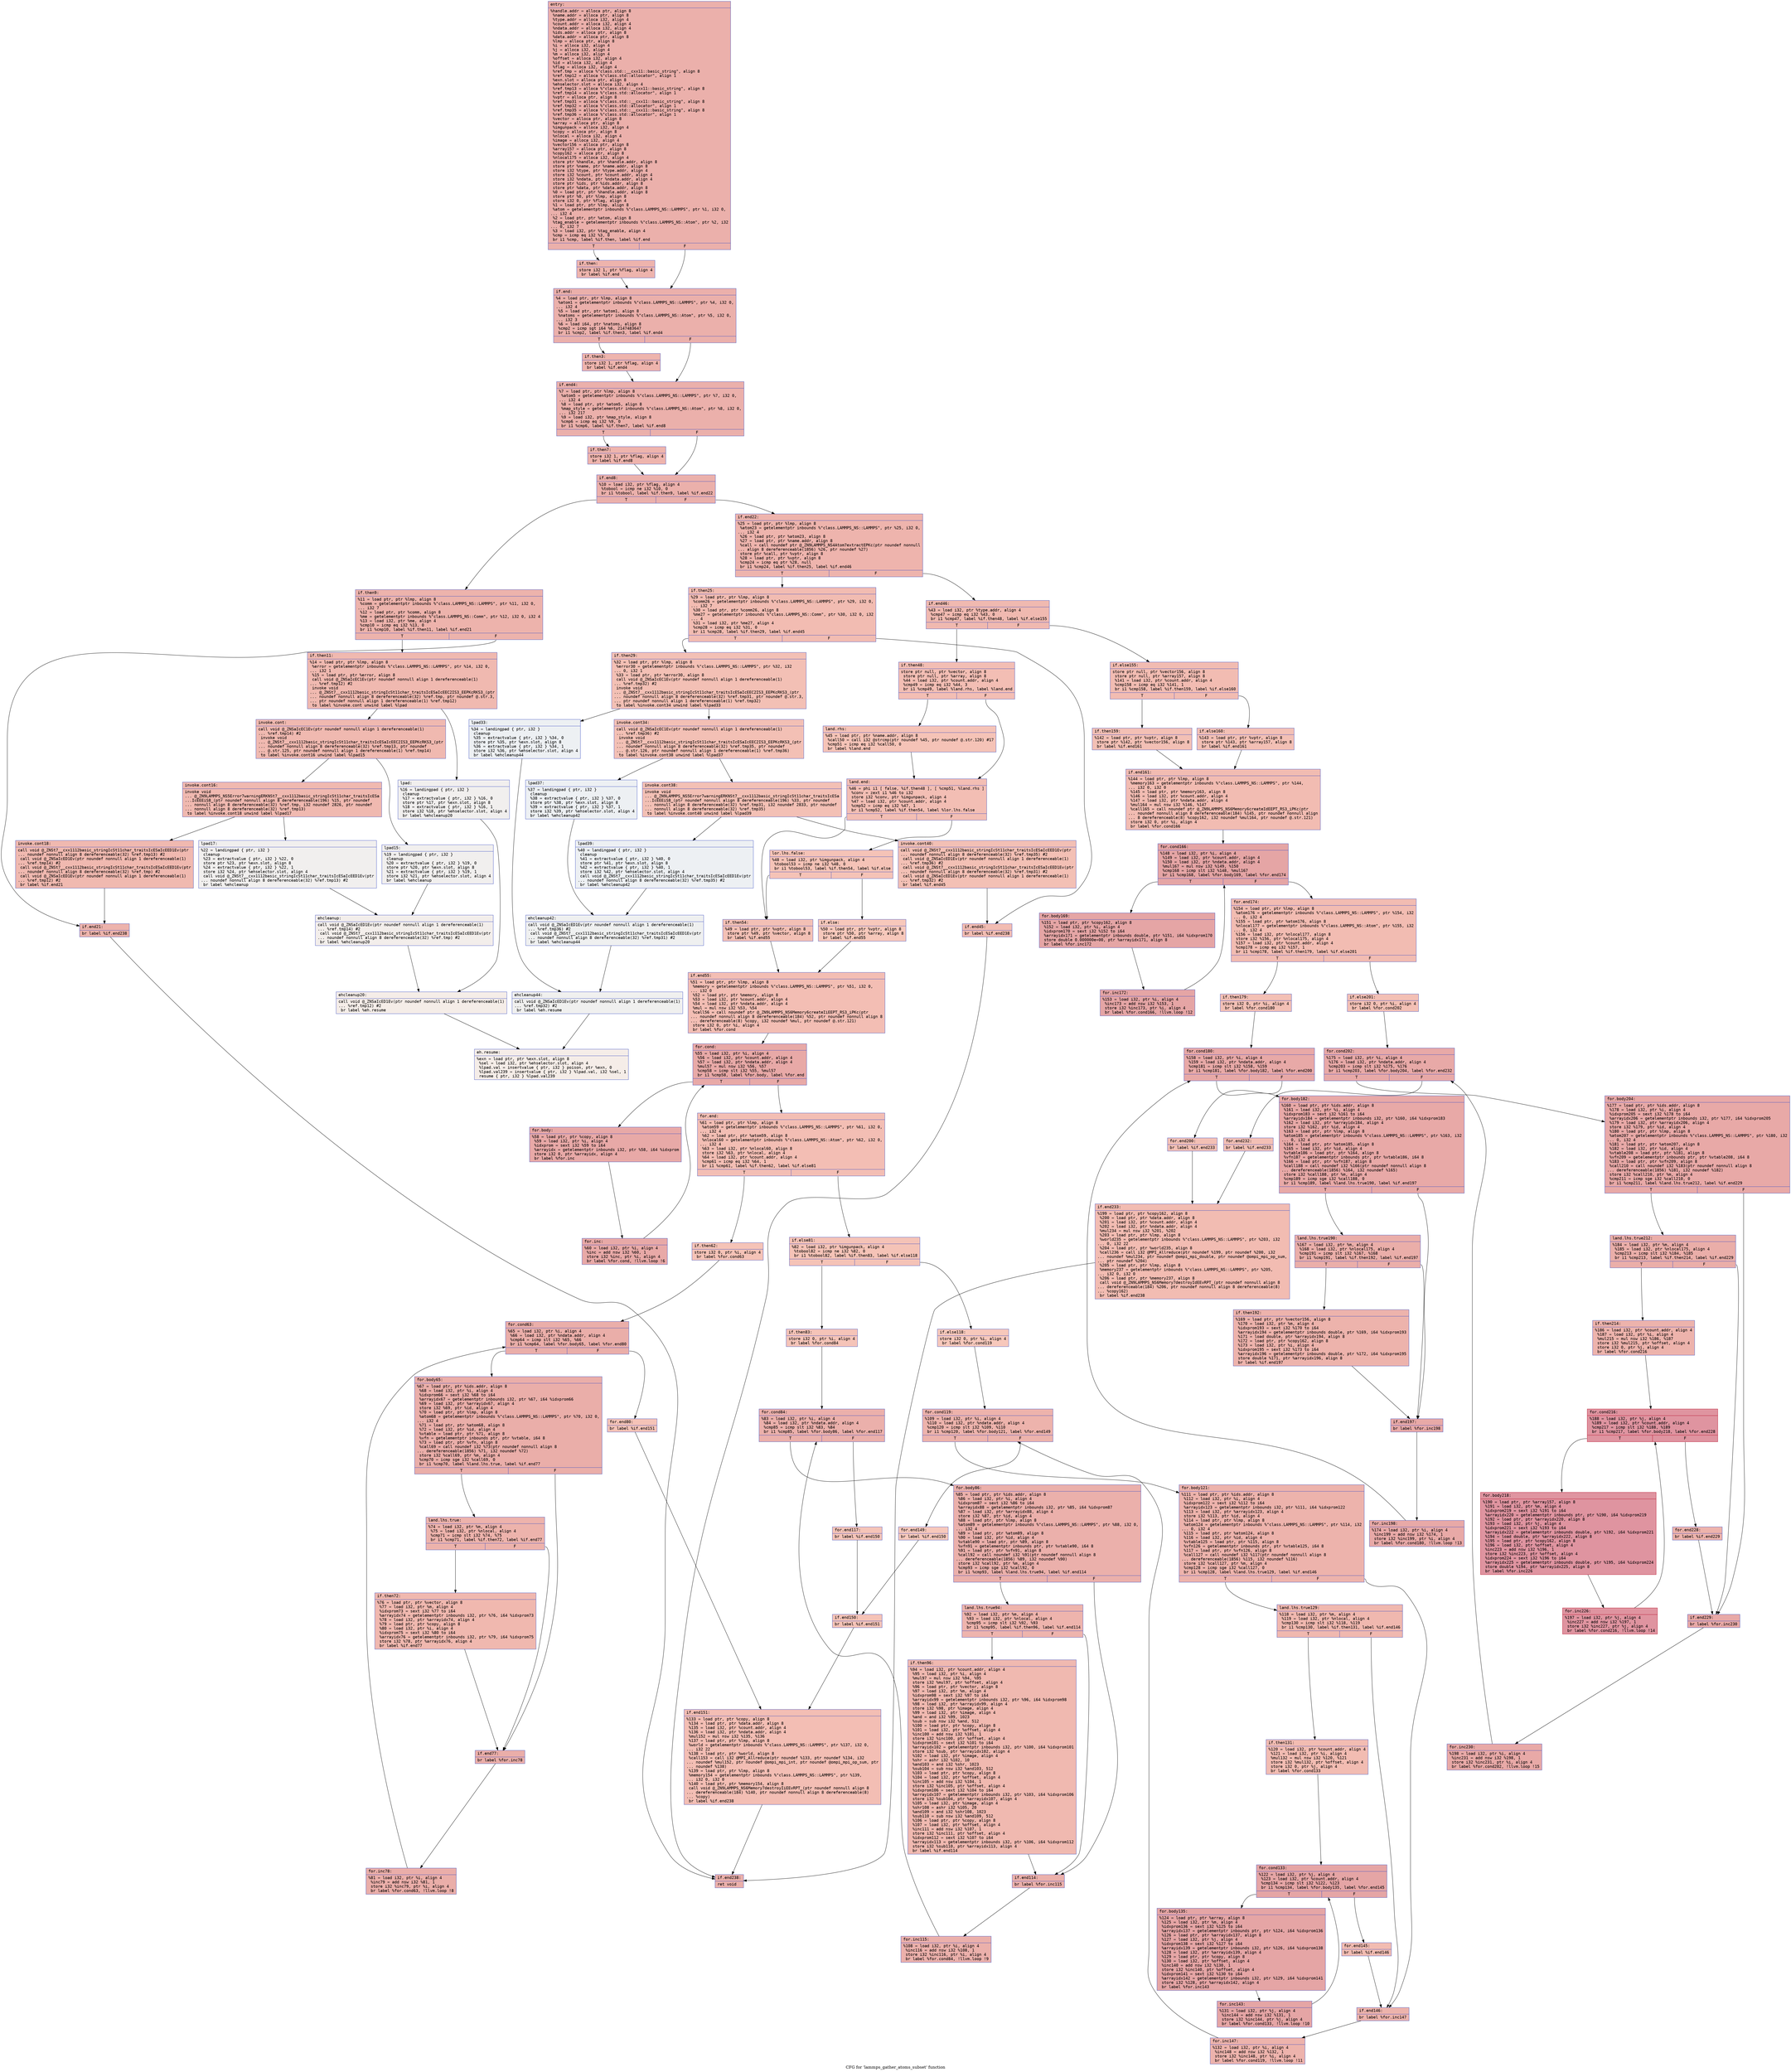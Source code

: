 digraph "CFG for 'lammps_gather_atoms_subset' function" {
	label="CFG for 'lammps_gather_atoms_subset' function";

	Node0x55bdf7eb0790 [shape=record,color="#3d50c3ff", style=filled, fillcolor="#d24b4070" fontname="Courier",label="{entry:\l|  %handle.addr = alloca ptr, align 8\l  %name.addr = alloca ptr, align 8\l  %type.addr = alloca i32, align 4\l  %count.addr = alloca i32, align 4\l  %ndata.addr = alloca i32, align 4\l  %ids.addr = alloca ptr, align 8\l  %data.addr = alloca ptr, align 8\l  %lmp = alloca ptr, align 8\l  %i = alloca i32, align 4\l  %j = alloca i32, align 4\l  %m = alloca i32, align 4\l  %offset = alloca i32, align 4\l  %id = alloca i32, align 4\l  %flag = alloca i32, align 4\l  %ref.tmp = alloca %\"class.std::__cxx11::basic_string\", align 8\l  %ref.tmp12 = alloca %\"class.std::allocator\", align 1\l  %exn.slot = alloca ptr, align 8\l  %ehselector.slot = alloca i32, align 4\l  %ref.tmp13 = alloca %\"class.std::__cxx11::basic_string\", align 8\l  %ref.tmp14 = alloca %\"class.std::allocator\", align 1\l  %vptr = alloca ptr, align 8\l  %ref.tmp31 = alloca %\"class.std::__cxx11::basic_string\", align 8\l  %ref.tmp32 = alloca %\"class.std::allocator\", align 1\l  %ref.tmp35 = alloca %\"class.std::__cxx11::basic_string\", align 8\l  %ref.tmp36 = alloca %\"class.std::allocator\", align 1\l  %vector = alloca ptr, align 8\l  %array = alloca ptr, align 8\l  %imgunpack = alloca i32, align 4\l  %copy = alloca ptr, align 8\l  %nlocal = alloca i32, align 4\l  %image = alloca i32, align 4\l  %vector156 = alloca ptr, align 8\l  %array157 = alloca ptr, align 8\l  %copy162 = alloca ptr, align 8\l  %nlocal175 = alloca i32, align 4\l  store ptr %handle, ptr %handle.addr, align 8\l  store ptr %name, ptr %name.addr, align 8\l  store i32 %type, ptr %type.addr, align 4\l  store i32 %count, ptr %count.addr, align 4\l  store i32 %ndata, ptr %ndata.addr, align 4\l  store ptr %ids, ptr %ids.addr, align 8\l  store ptr %data, ptr %data.addr, align 8\l  %0 = load ptr, ptr %handle.addr, align 8\l  store ptr %0, ptr %lmp, align 8\l  store i32 0, ptr %flag, align 4\l  %1 = load ptr, ptr %lmp, align 8\l  %atom = getelementptr inbounds %\"class.LAMMPS_NS::LAMMPS\", ptr %1, i32 0,\l... i32 4\l  %2 = load ptr, ptr %atom, align 8\l  %tag_enable = getelementptr inbounds %\"class.LAMMPS_NS::Atom\", ptr %2, i32\l... 0, i32 7\l  %3 = load i32, ptr %tag_enable, align 4\l  %cmp = icmp eq i32 %3, 0\l  br i1 %cmp, label %if.then, label %if.end\l|{<s0>T|<s1>F}}"];
	Node0x55bdf7eb0790:s0 -> Node0x55bdf7eb5c70[tooltip="entry -> if.then\nProbability 37.50%" ];
	Node0x55bdf7eb0790:s1 -> Node0x55bdf7eb5ce0[tooltip="entry -> if.end\nProbability 62.50%" ];
	Node0x55bdf7eb5c70 [shape=record,color="#3d50c3ff", style=filled, fillcolor="#d8564670" fontname="Courier",label="{if.then:\l|  store i32 1, ptr %flag, align 4\l  br label %if.end\l}"];
	Node0x55bdf7eb5c70 -> Node0x55bdf7eb5ce0[tooltip="if.then -> if.end\nProbability 100.00%" ];
	Node0x55bdf7eb5ce0 [shape=record,color="#3d50c3ff", style=filled, fillcolor="#d24b4070" fontname="Courier",label="{if.end:\l|  %4 = load ptr, ptr %lmp, align 8\l  %atom1 = getelementptr inbounds %\"class.LAMMPS_NS::LAMMPS\", ptr %4, i32 0,\l... i32 4\l  %5 = load ptr, ptr %atom1, align 8\l  %natoms = getelementptr inbounds %\"class.LAMMPS_NS::Atom\", ptr %5, i32 0,\l... i32 3\l  %6 = load i64, ptr %natoms, align 8\l  %cmp2 = icmp sgt i64 %6, 2147483647\l  br i1 %cmp2, label %if.then3, label %if.end4\l|{<s0>T|<s1>F}}"];
	Node0x55bdf7eb5ce0:s0 -> Node0x55bdf7eb1e50[tooltip="if.end -> if.then3\nProbability 50.00%" ];
	Node0x55bdf7eb5ce0:s1 -> Node0x55bdf7e1e3a0[tooltip="if.end -> if.end4\nProbability 50.00%" ];
	Node0x55bdf7eb1e50 [shape=record,color="#3d50c3ff", style=filled, fillcolor="#d8564670" fontname="Courier",label="{if.then3:\l|  store i32 1, ptr %flag, align 4\l  br label %if.end4\l}"];
	Node0x55bdf7eb1e50 -> Node0x55bdf7e1e3a0[tooltip="if.then3 -> if.end4\nProbability 100.00%" ];
	Node0x55bdf7e1e3a0 [shape=record,color="#3d50c3ff", style=filled, fillcolor="#d24b4070" fontname="Courier",label="{if.end4:\l|  %7 = load ptr, ptr %lmp, align 8\l  %atom5 = getelementptr inbounds %\"class.LAMMPS_NS::LAMMPS\", ptr %7, i32 0,\l... i32 4\l  %8 = load ptr, ptr %atom5, align 8\l  %map_style = getelementptr inbounds %\"class.LAMMPS_NS::Atom\", ptr %8, i32 0,\l... i32 217\l  %9 = load i32, ptr %map_style, align 8\l  %cmp6 = icmp eq i32 %9, 0\l  br i1 %cmp6, label %if.then7, label %if.end8\l|{<s0>T|<s1>F}}"];
	Node0x55bdf7e1e3a0:s0 -> Node0x55bdf7e0e110[tooltip="if.end4 -> if.then7\nProbability 37.50%" ];
	Node0x55bdf7e1e3a0:s1 -> Node0x55bdf7e0e190[tooltip="if.end4 -> if.end8\nProbability 62.50%" ];
	Node0x55bdf7e0e110 [shape=record,color="#3d50c3ff", style=filled, fillcolor="#d8564670" fontname="Courier",label="{if.then7:\l|  store i32 1, ptr %flag, align 4\l  br label %if.end8\l}"];
	Node0x55bdf7e0e110 -> Node0x55bdf7e0e190[tooltip="if.then7 -> if.end8\nProbability 100.00%" ];
	Node0x55bdf7e0e190 [shape=record,color="#3d50c3ff", style=filled, fillcolor="#d24b4070" fontname="Courier",label="{if.end8:\l|  %10 = load i32, ptr %flag, align 4\l  %tobool = icmp ne i32 %10, 0\l  br i1 %tobool, label %if.then9, label %if.end22\l|{<s0>T|<s1>F}}"];
	Node0x55bdf7e0e190:s0 -> Node0x55bdf7e0e4f0[tooltip="if.end8 -> if.then9\nProbability 62.50%" ];
	Node0x55bdf7e0e190:s1 -> Node0x55bdf7e0e570[tooltip="if.end8 -> if.end22\nProbability 37.50%" ];
	Node0x55bdf7e0e4f0 [shape=record,color="#3d50c3ff", style=filled, fillcolor="#d6524470" fontname="Courier",label="{if.then9:\l|  %11 = load ptr, ptr %lmp, align 8\l  %comm = getelementptr inbounds %\"class.LAMMPS_NS::LAMMPS\", ptr %11, i32 0,\l... i32 7\l  %12 = load ptr, ptr %comm, align 8\l  %me = getelementptr inbounds %\"class.LAMMPS_NS::Comm\", ptr %12, i32 0, i32 4\l  %13 = load i32, ptr %me, align 4\l  %cmp10 = icmp eq i32 %13, 0\l  br i1 %cmp10, label %if.then11, label %if.end21\l|{<s0>T|<s1>F}}"];
	Node0x55bdf7e0e4f0:s0 -> Node0x55bdf7e0ea90[tooltip="if.then9 -> if.then11\nProbability 37.50%" ];
	Node0x55bdf7e0e4f0:s1 -> Node0x55bdf7eb8250[tooltip="if.then9 -> if.end21\nProbability 62.50%" ];
	Node0x55bdf7e0ea90 [shape=record,color="#3d50c3ff", style=filled, fillcolor="#de614d70" fontname="Courier",label="{if.then11:\l|  %14 = load ptr, ptr %lmp, align 8\l  %error = getelementptr inbounds %\"class.LAMMPS_NS::LAMMPS\", ptr %14, i32 0,\l... i32 1\l  %15 = load ptr, ptr %error, align 8\l  call void @_ZNSaIcEC1Ev(ptr noundef nonnull align 1 dereferenceable(1)\l... %ref.tmp12) #2\l  invoke void\l... @_ZNSt7__cxx1112basic_stringIcSt11char_traitsIcESaIcEEC2IS3_EEPKcRKS3_(ptr\l... noundef nonnull align 8 dereferenceable(32) %ref.tmp, ptr noundef @.str.3,\l... ptr noundef nonnull align 1 dereferenceable(1) %ref.tmp12)\l          to label %invoke.cont unwind label %lpad\l}"];
	Node0x55bdf7e0ea90 -> Node0x55bdf7eb86e0[tooltip="if.then11 -> invoke.cont\nProbability 100.00%" ];
	Node0x55bdf7e0ea90 -> Node0x55bdf7eb8760[tooltip="if.then11 -> lpad\nProbability 0.00%" ];
	Node0x55bdf7eb86e0 [shape=record,color="#3d50c3ff", style=filled, fillcolor="#de614d70" fontname="Courier",label="{invoke.cont:\l|  call void @_ZNSaIcEC1Ev(ptr noundef nonnull align 1 dereferenceable(1)\l... %ref.tmp14) #2\l  invoke void\l... @_ZNSt7__cxx1112basic_stringIcSt11char_traitsIcESaIcEEC2IS3_EEPKcRKS3_(ptr\l... noundef nonnull align 8 dereferenceable(32) %ref.tmp13, ptr noundef\l... @.str.125, ptr noundef nonnull align 1 dereferenceable(1) %ref.tmp14)\l          to label %invoke.cont16 unwind label %lpad15\l}"];
	Node0x55bdf7eb86e0 -> Node0x55bdf7eb8a80[tooltip="invoke.cont -> invoke.cont16\nProbability 100.00%" ];
	Node0x55bdf7eb86e0 -> Node0x55bdf7eb8ad0[tooltip="invoke.cont -> lpad15\nProbability 0.00%" ];
	Node0x55bdf7eb8a80 [shape=record,color="#3d50c3ff", style=filled, fillcolor="#de614d70" fontname="Courier",label="{invoke.cont16:\l|  invoke void\l... @_ZN9LAMMPS_NS5Error7warningERKNSt7__cxx1112basic_stringIcSt11char_traitsIcESa\l...IcEEEiS8_(ptr noundef nonnull align 8 dereferenceable(196) %15, ptr noundef\l... nonnull align 8 dereferenceable(32) %ref.tmp, i32 noundef 2826, ptr noundef\l... nonnull align 8 dereferenceable(32) %ref.tmp13)\l          to label %invoke.cont18 unwind label %lpad17\l}"];
	Node0x55bdf7eb8a80 -> Node0x55bdf7eb8a30[tooltip="invoke.cont16 -> invoke.cont18\nProbability 100.00%" ];
	Node0x55bdf7eb8a80 -> Node0x55bdf7eb8d30[tooltip="invoke.cont16 -> lpad17\nProbability 0.00%" ];
	Node0x55bdf7eb8a30 [shape=record,color="#3d50c3ff", style=filled, fillcolor="#de614d70" fontname="Courier",label="{invoke.cont18:\l|  call void @_ZNSt7__cxx1112basic_stringIcSt11char_traitsIcESaIcEED1Ev(ptr\l... noundef nonnull align 8 dereferenceable(32) %ref.tmp13) #2\l  call void @_ZNSaIcED1Ev(ptr noundef nonnull align 1 dereferenceable(1)\l... %ref.tmp14) #2\l  call void @_ZNSt7__cxx1112basic_stringIcSt11char_traitsIcESaIcEED1Ev(ptr\l... noundef nonnull align 8 dereferenceable(32) %ref.tmp) #2\l  call void @_ZNSaIcED1Ev(ptr noundef nonnull align 1 dereferenceable(1)\l... %ref.tmp12) #2\l  br label %if.end21\l}"];
	Node0x55bdf7eb8a30 -> Node0x55bdf7eb8250[tooltip="invoke.cont18 -> if.end21\nProbability 100.00%" ];
	Node0x55bdf7eb8760 [shape=record,color="#3d50c3ff", style=filled, fillcolor="#e0dbd870" fontname="Courier",label="{lpad:\l|  %16 = landingpad \{ ptr, i32 \}\l          cleanup\l  %17 = extractvalue \{ ptr, i32 \} %16, 0\l  store ptr %17, ptr %exn.slot, align 8\l  %18 = extractvalue \{ ptr, i32 \} %16, 1\l  store i32 %18, ptr %ehselector.slot, align 4\l  br label %ehcleanup20\l}"];
	Node0x55bdf7eb8760 -> Node0x55bdf7eb96b0[tooltip="lpad -> ehcleanup20\nProbability 100.00%" ];
	Node0x55bdf7eb8ad0 [shape=record,color="#3d50c3ff", style=filled, fillcolor="#e0dbd870" fontname="Courier",label="{lpad15:\l|  %19 = landingpad \{ ptr, i32 \}\l          cleanup\l  %20 = extractvalue \{ ptr, i32 \} %19, 0\l  store ptr %20, ptr %exn.slot, align 8\l  %21 = extractvalue \{ ptr, i32 \} %19, 1\l  store i32 %21, ptr %ehselector.slot, align 4\l  br label %ehcleanup\l}"];
	Node0x55bdf7eb8ad0 -> Node0x55bdf7eb9a20[tooltip="lpad15 -> ehcleanup\nProbability 100.00%" ];
	Node0x55bdf7eb8d30 [shape=record,color="#3d50c3ff", style=filled, fillcolor="#e0dbd870" fontname="Courier",label="{lpad17:\l|  %22 = landingpad \{ ptr, i32 \}\l          cleanup\l  %23 = extractvalue \{ ptr, i32 \} %22, 0\l  store ptr %23, ptr %exn.slot, align 8\l  %24 = extractvalue \{ ptr, i32 \} %22, 1\l  store i32 %24, ptr %ehselector.slot, align 4\l  call void @_ZNSt7__cxx1112basic_stringIcSt11char_traitsIcESaIcEED1Ev(ptr\l... noundef nonnull align 8 dereferenceable(32) %ref.tmp13) #2\l  br label %ehcleanup\l}"];
	Node0x55bdf7eb8d30 -> Node0x55bdf7eb9a20[tooltip="lpad17 -> ehcleanup\nProbability 100.00%" ];
	Node0x55bdf7eb9a20 [shape=record,color="#3d50c3ff", style=filled, fillcolor="#e5d8d170" fontname="Courier",label="{ehcleanup:\l|  call void @_ZNSaIcED1Ev(ptr noundef nonnull align 1 dereferenceable(1)\l... %ref.tmp14) #2\l  call void @_ZNSt7__cxx1112basic_stringIcSt11char_traitsIcESaIcEED1Ev(ptr\l... noundef nonnull align 8 dereferenceable(32) %ref.tmp) #2\l  br label %ehcleanup20\l}"];
	Node0x55bdf7eb9a20 -> Node0x55bdf7eb96b0[tooltip="ehcleanup -> ehcleanup20\nProbability 100.00%" ];
	Node0x55bdf7eb96b0 [shape=record,color="#3d50c3ff", style=filled, fillcolor="#e8d6cc70" fontname="Courier",label="{ehcleanup20:\l|  call void @_ZNSaIcED1Ev(ptr noundef nonnull align 1 dereferenceable(1)\l... %ref.tmp12) #2\l  br label %eh.resume\l}"];
	Node0x55bdf7eb96b0 -> Node0x55bdf7eba2d0[tooltip="ehcleanup20 -> eh.resume\nProbability 100.00%" ];
	Node0x55bdf7eb8250 [shape=record,color="#3d50c3ff", style=filled, fillcolor="#d6524470" fontname="Courier",label="{if.end21:\l|  br label %if.end238\l}"];
	Node0x55bdf7eb8250 -> Node0x55bdf7eba390[tooltip="if.end21 -> if.end238\nProbability 100.00%" ];
	Node0x55bdf7e0e570 [shape=record,color="#3d50c3ff", style=filled, fillcolor="#d8564670" fontname="Courier",label="{if.end22:\l|  %25 = load ptr, ptr %lmp, align 8\l  %atom23 = getelementptr inbounds %\"class.LAMMPS_NS::LAMMPS\", ptr %25, i32 0,\l... i32 4\l  %26 = load ptr, ptr %atom23, align 8\l  %27 = load ptr, ptr %name.addr, align 8\l  %call = call noundef ptr @_ZN9LAMMPS_NS4Atom7extractEPKc(ptr noundef nonnull\l... align 8 dereferenceable(1856) %26, ptr noundef %27)\l  store ptr %call, ptr %vptr, align 8\l  %28 = load ptr, ptr %vptr, align 8\l  %cmp24 = icmp eq ptr %28, null\l  br i1 %cmp24, label %if.then25, label %if.end46\l|{<s0>T|<s1>F}}"];
	Node0x55bdf7e0e570:s0 -> Node0x55bdf7ebaa20[tooltip="if.end22 -> if.then25\nProbability 37.50%" ];
	Node0x55bdf7e0e570:s1 -> Node0x55bdf7ebaa70[tooltip="if.end22 -> if.end46\nProbability 62.50%" ];
	Node0x55bdf7ebaa20 [shape=record,color="#3d50c3ff", style=filled, fillcolor="#e1675170" fontname="Courier",label="{if.then25:\l|  %29 = load ptr, ptr %lmp, align 8\l  %comm26 = getelementptr inbounds %\"class.LAMMPS_NS::LAMMPS\", ptr %29, i32 0,\l... i32 7\l  %30 = load ptr, ptr %comm26, align 8\l  %me27 = getelementptr inbounds %\"class.LAMMPS_NS::Comm\", ptr %30, i32 0, i32\l... 4\l  %31 = load i32, ptr %me27, align 4\l  %cmp28 = icmp eq i32 %31, 0\l  br i1 %cmp28, label %if.then29, label %if.end45\l|{<s0>T|<s1>F}}"];
	Node0x55bdf7ebaa20:s0 -> Node0x55bdf7ebaf60[tooltip="if.then25 -> if.then29\nProbability 37.50%" ];
	Node0x55bdf7ebaa20:s1 -> Node0x55bdf7ebafe0[tooltip="if.then25 -> if.end45\nProbability 62.50%" ];
	Node0x55bdf7ebaf60 [shape=record,color="#3d50c3ff", style=filled, fillcolor="#e5705870" fontname="Courier",label="{if.then29:\l|  %32 = load ptr, ptr %lmp, align 8\l  %error30 = getelementptr inbounds %\"class.LAMMPS_NS::LAMMPS\", ptr %32, i32\l... 0, i32 1\l  %33 = load ptr, ptr %error30, align 8\l  call void @_ZNSaIcEC1Ev(ptr noundef nonnull align 1 dereferenceable(1)\l... %ref.tmp32) #2\l  invoke void\l... @_ZNSt7__cxx1112basic_stringIcSt11char_traitsIcESaIcEEC2IS3_EEPKcRKS3_(ptr\l... noundef nonnull align 8 dereferenceable(32) %ref.tmp31, ptr noundef @.str.3,\l... ptr noundef nonnull align 1 dereferenceable(1) %ref.tmp32)\l          to label %invoke.cont34 unwind label %lpad33\l}"];
	Node0x55bdf7ebaf60 -> Node0x55bdf7ebb470[tooltip="if.then29 -> invoke.cont34\nProbability 100.00%" ];
	Node0x55bdf7ebaf60 -> Node0x55bdf7ebb4f0[tooltip="if.then29 -> lpad33\nProbability 0.00%" ];
	Node0x55bdf7ebb470 [shape=record,color="#3d50c3ff", style=filled, fillcolor="#e5705870" fontname="Courier",label="{invoke.cont34:\l|  call void @_ZNSaIcEC1Ev(ptr noundef nonnull align 1 dereferenceable(1)\l... %ref.tmp36) #2\l  invoke void\l... @_ZNSt7__cxx1112basic_stringIcSt11char_traitsIcESaIcEEC2IS3_EEPKcRKS3_(ptr\l... noundef nonnull align 8 dereferenceable(32) %ref.tmp35, ptr noundef\l... @.str.126, ptr noundef nonnull align 1 dereferenceable(1) %ref.tmp36)\l          to label %invoke.cont38 unwind label %lpad37\l}"];
	Node0x55bdf7ebb470 -> Node0x55bdf7ebb870[tooltip="invoke.cont34 -> invoke.cont38\nProbability 100.00%" ];
	Node0x55bdf7ebb470 -> Node0x55bdf7ebb8c0[tooltip="invoke.cont34 -> lpad37\nProbability 0.00%" ];
	Node0x55bdf7ebb870 [shape=record,color="#3d50c3ff", style=filled, fillcolor="#e5705870" fontname="Courier",label="{invoke.cont38:\l|  invoke void\l... @_ZN9LAMMPS_NS5Error7warningERKNSt7__cxx1112basic_stringIcSt11char_traitsIcESa\l...IcEEEiS8_(ptr noundef nonnull align 8 dereferenceable(196) %33, ptr noundef\l... nonnull align 8 dereferenceable(32) %ref.tmp31, i32 noundef 2833, ptr noundef\l... nonnull align 8 dereferenceable(32) %ref.tmp35)\l          to label %invoke.cont40 unwind label %lpad39\l}"];
	Node0x55bdf7ebb870 -> Node0x55bdf7ebb820[tooltip="invoke.cont38 -> invoke.cont40\nProbability 100.00%" ];
	Node0x55bdf7ebb870 -> Node0x55bdf7ebbbe0[tooltip="invoke.cont38 -> lpad39\nProbability 0.00%" ];
	Node0x55bdf7ebb820 [shape=record,color="#3d50c3ff", style=filled, fillcolor="#e5705870" fontname="Courier",label="{invoke.cont40:\l|  call void @_ZNSt7__cxx1112basic_stringIcSt11char_traitsIcESaIcEED1Ev(ptr\l... noundef nonnull align 8 dereferenceable(32) %ref.tmp35) #2\l  call void @_ZNSaIcED1Ev(ptr noundef nonnull align 1 dereferenceable(1)\l... %ref.tmp36) #2\l  call void @_ZNSt7__cxx1112basic_stringIcSt11char_traitsIcESaIcEED1Ev(ptr\l... noundef nonnull align 8 dereferenceable(32) %ref.tmp31) #2\l  call void @_ZNSaIcED1Ev(ptr noundef nonnull align 1 dereferenceable(1)\l... %ref.tmp32) #2\l  br label %if.end45\l}"];
	Node0x55bdf7ebb820 -> Node0x55bdf7ebafe0[tooltip="invoke.cont40 -> if.end45\nProbability 100.00%" ];
	Node0x55bdf7ebb4f0 [shape=record,color="#3d50c3ff", style=filled, fillcolor="#d6dce470" fontname="Courier",label="{lpad33:\l|  %34 = landingpad \{ ptr, i32 \}\l          cleanup\l  %35 = extractvalue \{ ptr, i32 \} %34, 0\l  store ptr %35, ptr %exn.slot, align 8\l  %36 = extractvalue \{ ptr, i32 \} %34, 1\l  store i32 %36, ptr %ehselector.slot, align 4\l  br label %ehcleanup44\l}"];
	Node0x55bdf7ebb4f0 -> Node0x55bdf7ebc5c0[tooltip="lpad33 -> ehcleanup44\nProbability 100.00%" ];
	Node0x55bdf7ebb8c0 [shape=record,color="#3d50c3ff", style=filled, fillcolor="#d6dce470" fontname="Courier",label="{lpad37:\l|  %37 = landingpad \{ ptr, i32 \}\l          cleanup\l  %38 = extractvalue \{ ptr, i32 \} %37, 0\l  store ptr %38, ptr %exn.slot, align 8\l  %39 = extractvalue \{ ptr, i32 \} %37, 1\l  store i32 %39, ptr %ehselector.slot, align 4\l  br label %ehcleanup42\l}"];
	Node0x55bdf7ebb8c0 -> Node0x55bdf7ebc930[tooltip="lpad37 -> ehcleanup42\nProbability 100.00%" ];
	Node0x55bdf7ebbbe0 [shape=record,color="#3d50c3ff", style=filled, fillcolor="#d6dce470" fontname="Courier",label="{lpad39:\l|  %40 = landingpad \{ ptr, i32 \}\l          cleanup\l  %41 = extractvalue \{ ptr, i32 \} %40, 0\l  store ptr %41, ptr %exn.slot, align 8\l  %42 = extractvalue \{ ptr, i32 \} %40, 1\l  store i32 %42, ptr %ehselector.slot, align 4\l  call void @_ZNSt7__cxx1112basic_stringIcSt11char_traitsIcESaIcEED1Ev(ptr\l... noundef nonnull align 8 dereferenceable(32) %ref.tmp35) #2\l  br label %ehcleanup42\l}"];
	Node0x55bdf7ebbbe0 -> Node0x55bdf7ebc930[tooltip="lpad39 -> ehcleanup42\nProbability 100.00%" ];
	Node0x55bdf7ebc930 [shape=record,color="#3d50c3ff", style=filled, fillcolor="#dbdcde70" fontname="Courier",label="{ehcleanup42:\l|  call void @_ZNSaIcED1Ev(ptr noundef nonnull align 1 dereferenceable(1)\l... %ref.tmp36) #2\l  call void @_ZNSt7__cxx1112basic_stringIcSt11char_traitsIcESaIcEED1Ev(ptr\l... noundef nonnull align 8 dereferenceable(32) %ref.tmp31) #2\l  br label %ehcleanup44\l}"];
	Node0x55bdf7ebc930 -> Node0x55bdf7ebc5c0[tooltip="ehcleanup42 -> ehcleanup44\nProbability 100.00%" ];
	Node0x55bdf7ebc5c0 [shape=record,color="#3d50c3ff", style=filled, fillcolor="#dedcdb70" fontname="Courier",label="{ehcleanup44:\l|  call void @_ZNSaIcED1Ev(ptr noundef nonnull align 1 dereferenceable(1)\l... %ref.tmp32) #2\l  br label %eh.resume\l}"];
	Node0x55bdf7ebc5c0 -> Node0x55bdf7eba2d0[tooltip="ehcleanup44 -> eh.resume\nProbability 100.00%" ];
	Node0x55bdf7ebafe0 [shape=record,color="#3d50c3ff", style=filled, fillcolor="#e1675170" fontname="Courier",label="{if.end45:\l|  br label %if.end238\l}"];
	Node0x55bdf7ebafe0 -> Node0x55bdf7eba390[tooltip="if.end45 -> if.end238\nProbability 100.00%" ];
	Node0x55bdf7ebaa70 [shape=record,color="#3d50c3ff", style=filled, fillcolor="#de614d70" fontname="Courier",label="{if.end46:\l|  %43 = load i32, ptr %type.addr, align 4\l  %cmp47 = icmp eq i32 %43, 0\l  br i1 %cmp47, label %if.then48, label %if.else155\l|{<s0>T|<s1>F}}"];
	Node0x55bdf7ebaa70:s0 -> Node0x55bdf7eb6070[tooltip="if.end46 -> if.then48\nProbability 37.50%" ];
	Node0x55bdf7ebaa70:s1 -> Node0x55bdf7eb60c0[tooltip="if.end46 -> if.else155\nProbability 62.50%" ];
	Node0x55bdf7eb6070 [shape=record,color="#3d50c3ff", style=filled, fillcolor="#e36c5570" fontname="Courier",label="{if.then48:\l|  store ptr null, ptr %vector, align 8\l  store ptr null, ptr %array, align 8\l  %44 = load i32, ptr %count.addr, align 4\l  %cmp49 = icmp eq i32 %44, 3\l  br i1 %cmp49, label %land.rhs, label %land.end\l|{<s0>T|<s1>F}}"];
	Node0x55bdf7eb6070:s0 -> Node0x55bdf7eb6460[tooltip="if.then48 -> land.rhs\nProbability 50.00%" ];
	Node0x55bdf7eb6070:s1 -> Node0x55bdf7eb64e0[tooltip="if.then48 -> land.end\nProbability 50.00%" ];
	Node0x55bdf7eb6460 [shape=record,color="#3d50c3ff", style=filled, fillcolor="#e8765c70" fontname="Courier",label="{land.rhs:\l|  %45 = load ptr, ptr %name.addr, align 8\l  %call50 = call i32 @strcmp(ptr noundef %45, ptr noundef @.str.120) #17\l  %cmp51 = icmp eq i32 %call50, 0\l  br label %land.end\l}"];
	Node0x55bdf7eb6460 -> Node0x55bdf7eb64e0[tooltip="land.rhs -> land.end\nProbability 100.00%" ];
	Node0x55bdf7eb64e0 [shape=record,color="#3d50c3ff", style=filled, fillcolor="#e36c5570" fontname="Courier",label="{land.end:\l|  %46 = phi i1 [ false, %if.then48 ], [ %cmp51, %land.rhs ]\l  %conv = zext i1 %46 to i32\l  store i32 %conv, ptr %imgunpack, align 4\l  %47 = load i32, ptr %count.addr, align 4\l  %cmp52 = icmp eq i32 %47, 1\l  br i1 %cmp52, label %if.then54, label %lor.lhs.false\l|{<s0>T|<s1>F}}"];
	Node0x55bdf7eb64e0:s0 -> Node0x55bdf7ebecd0[tooltip="land.end -> if.then54\nProbability 50.00%" ];
	Node0x55bdf7eb64e0:s1 -> Node0x55bdf7ebed50[tooltip="land.end -> lor.lhs.false\nProbability 50.00%" ];
	Node0x55bdf7ebed50 [shape=record,color="#3d50c3ff", style=filled, fillcolor="#e8765c70" fontname="Courier",label="{lor.lhs.false:\l|  %48 = load i32, ptr %imgunpack, align 4\l  %tobool53 = icmp ne i32 %48, 0\l  br i1 %tobool53, label %if.then54, label %if.else\l|{<s0>T|<s1>F}}"];
	Node0x55bdf7ebed50:s0 -> Node0x55bdf7ebecd0[tooltip="lor.lhs.false -> if.then54\nProbability 62.50%" ];
	Node0x55bdf7ebed50:s1 -> Node0x55bdf7ebefc0[tooltip="lor.lhs.false -> if.else\nProbability 37.50%" ];
	Node0x55bdf7ebecd0 [shape=record,color="#3d50c3ff", style=filled, fillcolor="#e5705870" fontname="Courier",label="{if.then54:\l|  %49 = load ptr, ptr %vptr, align 8\l  store ptr %49, ptr %vector, align 8\l  br label %if.end55\l}"];
	Node0x55bdf7ebecd0 -> Node0x55bdf7ebf200[tooltip="if.then54 -> if.end55\nProbability 100.00%" ];
	Node0x55bdf7ebefc0 [shape=record,color="#3d50c3ff", style=filled, fillcolor="#ed836670" fontname="Courier",label="{if.else:\l|  %50 = load ptr, ptr %vptr, align 8\l  store ptr %50, ptr %array, align 8\l  br label %if.end55\l}"];
	Node0x55bdf7ebefc0 -> Node0x55bdf7ebf200[tooltip="if.else -> if.end55\nProbability 100.00%" ];
	Node0x55bdf7ebf200 [shape=record,color="#3d50c3ff", style=filled, fillcolor="#e36c5570" fontname="Courier",label="{if.end55:\l|  %51 = load ptr, ptr %lmp, align 8\l  %memory = getelementptr inbounds %\"class.LAMMPS_NS::LAMMPS\", ptr %51, i32 0,\l... i32 0\l  %52 = load ptr, ptr %memory, align 8\l  %53 = load i32, ptr %count.addr, align 4\l  %54 = load i32, ptr %ndata.addr, align 4\l  %mul = mul nsw i32 %53, %54\l  %call56 = call noundef ptr @_ZN9LAMMPS_NS6Memory6createIiEEPT_RS3_iPKc(ptr\l... noundef nonnull align 8 dereferenceable(184) %52, ptr noundef nonnull align 8\l... dereferenceable(8) %copy, i32 noundef %mul, ptr noundef @.str.121)\l  store i32 0, ptr %i, align 4\l  br label %for.cond\l}"];
	Node0x55bdf7ebf200 -> Node0x55bdf7ebfaf0[tooltip="if.end55 -> for.cond\nProbability 100.00%" ];
	Node0x55bdf7ebfaf0 [shape=record,color="#3d50c3ff", style=filled, fillcolor="#ca3b3770" fontname="Courier",label="{for.cond:\l|  %55 = load i32, ptr %i, align 4\l  %56 = load i32, ptr %count.addr, align 4\l  %57 = load i32, ptr %ndata.addr, align 4\l  %mul57 = mul nsw i32 %56, %57\l  %cmp58 = icmp slt i32 %55, %mul57\l  br i1 %cmp58, label %for.body, label %for.end\l|{<s0>T|<s1>F}}"];
	Node0x55bdf7ebfaf0:s0 -> Node0x55bdf7ebfe70[tooltip="for.cond -> for.body\nProbability 96.88%" ];
	Node0x55bdf7ebfaf0:s1 -> Node0x55bdf7ebfef0[tooltip="for.cond -> for.end\nProbability 3.12%" ];
	Node0x55bdf7ebfe70 [shape=record,color="#3d50c3ff", style=filled, fillcolor="#ca3b3770" fontname="Courier",label="{for.body:\l|  %58 = load ptr, ptr %copy, align 8\l  %59 = load i32, ptr %i, align 4\l  %idxprom = sext i32 %59 to i64\l  %arrayidx = getelementptr inbounds i32, ptr %58, i64 %idxprom\l  store i32 0, ptr %arrayidx, align 4\l  br label %for.inc\l}"];
	Node0x55bdf7ebfe70 -> Node0x55bdf7ec0310[tooltip="for.body -> for.inc\nProbability 100.00%" ];
	Node0x55bdf7ec0310 [shape=record,color="#3d50c3ff", style=filled, fillcolor="#ca3b3770" fontname="Courier",label="{for.inc:\l|  %60 = load i32, ptr %i, align 4\l  %inc = add nsw i32 %60, 1\l  store i32 %inc, ptr %i, align 4\l  br label %for.cond, !llvm.loop !6\l}"];
	Node0x55bdf7ec0310 -> Node0x55bdf7ebfaf0[tooltip="for.inc -> for.cond\nProbability 100.00%" ];
	Node0x55bdf7ebfef0 [shape=record,color="#3d50c3ff", style=filled, fillcolor="#e36c5570" fontname="Courier",label="{for.end:\l|  %61 = load ptr, ptr %lmp, align 8\l  %atom59 = getelementptr inbounds %\"class.LAMMPS_NS::LAMMPS\", ptr %61, i32 0,\l... i32 4\l  %62 = load ptr, ptr %atom59, align 8\l  %nlocal60 = getelementptr inbounds %\"class.LAMMPS_NS::Atom\", ptr %62, i32 0,\l... i32 4\l  %63 = load i32, ptr %nlocal60, align 8\l  store i32 %63, ptr %nlocal, align 4\l  %64 = load i32, ptr %count.addr, align 4\l  %cmp61 = icmp eq i32 %64, 1\l  br i1 %cmp61, label %if.then62, label %if.else81\l|{<s0>T|<s1>F}}"];
	Node0x55bdf7ebfef0:s0 -> Node0x55bdf7ec0c20[tooltip="for.end -> if.then62\nProbability 50.00%" ];
	Node0x55bdf7ebfef0:s1 -> Node0x55bdf7ec0ca0[tooltip="for.end -> if.else81\nProbability 50.00%" ];
	Node0x55bdf7ec0c20 [shape=record,color="#3d50c3ff", style=filled, fillcolor="#e8765c70" fontname="Courier",label="{if.then62:\l|  store i32 0, ptr %i, align 4\l  br label %for.cond63\l}"];
	Node0x55bdf7ec0c20 -> Node0x55bdf7ec0e70[tooltip="if.then62 -> for.cond63\nProbability 100.00%" ];
	Node0x55bdf7ec0e70 [shape=record,color="#3d50c3ff", style=filled, fillcolor="#d0473d70" fontname="Courier",label="{for.cond63:\l|  %65 = load i32, ptr %i, align 4\l  %66 = load i32, ptr %ndata.addr, align 4\l  %cmp64 = icmp slt i32 %65, %66\l  br i1 %cmp64, label %for.body65, label %for.end80\l|{<s0>T|<s1>F}}"];
	Node0x55bdf7ec0e70:s0 -> Node0x55bdf7ec1110[tooltip="for.cond63 -> for.body65\nProbability 96.88%" ];
	Node0x55bdf7ec0e70:s1 -> Node0x55bdf7ec1190[tooltip="for.cond63 -> for.end80\nProbability 3.12%" ];
	Node0x55bdf7ec1110 [shape=record,color="#3d50c3ff", style=filled, fillcolor="#d0473d70" fontname="Courier",label="{for.body65:\l|  %67 = load ptr, ptr %ids.addr, align 8\l  %68 = load i32, ptr %i, align 4\l  %idxprom66 = sext i32 %68 to i64\l  %arrayidx67 = getelementptr inbounds i32, ptr %67, i64 %idxprom66\l  %69 = load i32, ptr %arrayidx67, align 4\l  store i32 %69, ptr %id, align 4\l  %70 = load ptr, ptr %lmp, align 8\l  %atom68 = getelementptr inbounds %\"class.LAMMPS_NS::LAMMPS\", ptr %70, i32 0,\l... i32 4\l  %71 = load ptr, ptr %atom68, align 8\l  %72 = load i32, ptr %id, align 4\l  %vtable = load ptr, ptr %71, align 8\l  %vfn = getelementptr inbounds ptr, ptr %vtable, i64 8\l  %73 = load ptr, ptr %vfn, align 8\l  %call69 = call noundef i32 %73(ptr noundef nonnull align 8\l... dereferenceable(1856) %71, i32 noundef %72)\l  store i32 %call69, ptr %m, align 4\l  %cmp70 = icmp sge i32 %call69, 0\l  br i1 %cmp70, label %land.lhs.true, label %if.end77\l|{<s0>T|<s1>F}}"];
	Node0x55bdf7ec1110:s0 -> Node0x55bdf7ec1d70[tooltip="for.body65 -> land.lhs.true\nProbability 50.00%" ];
	Node0x55bdf7ec1110:s1 -> Node0x55bdf7ec1df0[tooltip="for.body65 -> if.end77\nProbability 50.00%" ];
	Node0x55bdf7ec1d70 [shape=record,color="#3d50c3ff", style=filled, fillcolor="#d6524470" fontname="Courier",label="{land.lhs.true:\l|  %74 = load i32, ptr %m, align 4\l  %75 = load i32, ptr %nlocal, align 4\l  %cmp71 = icmp slt i32 %74, %75\l  br i1 %cmp71, label %if.then72, label %if.end77\l|{<s0>T|<s1>F}}"];
	Node0x55bdf7ec1d70:s0 -> Node0x55bdf7ec2130[tooltip="land.lhs.true -> if.then72\nProbability 50.00%" ];
	Node0x55bdf7ec1d70:s1 -> Node0x55bdf7ec1df0[tooltip="land.lhs.true -> if.end77\nProbability 50.00%" ];
	Node0x55bdf7ec2130 [shape=record,color="#3d50c3ff", style=filled, fillcolor="#dc5d4a70" fontname="Courier",label="{if.then72:\l|  %76 = load ptr, ptr %vector, align 8\l  %77 = load i32, ptr %m, align 4\l  %idxprom73 = sext i32 %77 to i64\l  %arrayidx74 = getelementptr inbounds i32, ptr %76, i64 %idxprom73\l  %78 = load i32, ptr %arrayidx74, align 4\l  %79 = load ptr, ptr %copy, align 8\l  %80 = load i32, ptr %i, align 4\l  %idxprom75 = sext i32 %80 to i64\l  %arrayidx76 = getelementptr inbounds i32, ptr %79, i64 %idxprom75\l  store i32 %78, ptr %arrayidx76, align 4\l  br label %if.end77\l}"];
	Node0x55bdf7ec2130 -> Node0x55bdf7ec1df0[tooltip="if.then72 -> if.end77\nProbability 100.00%" ];
	Node0x55bdf7ec1df0 [shape=record,color="#3d50c3ff", style=filled, fillcolor="#d0473d70" fontname="Courier",label="{if.end77:\l|  br label %for.inc78\l}"];
	Node0x55bdf7ec1df0 -> Node0x55bdf7ec28d0[tooltip="if.end77 -> for.inc78\nProbability 100.00%" ];
	Node0x55bdf7ec28d0 [shape=record,color="#3d50c3ff", style=filled, fillcolor="#d0473d70" fontname="Courier",label="{for.inc78:\l|  %81 = load i32, ptr %i, align 4\l  %inc79 = add nsw i32 %81, 1\l  store i32 %inc79, ptr %i, align 4\l  br label %for.cond63, !llvm.loop !8\l}"];
	Node0x55bdf7ec28d0 -> Node0x55bdf7ec0e70[tooltip="for.inc78 -> for.cond63\nProbability 100.00%" ];
	Node0x55bdf7ec1190 [shape=record,color="#3d50c3ff", style=filled, fillcolor="#e8765c70" fontname="Courier",label="{for.end80:\l|  br label %if.end151\l}"];
	Node0x55bdf7ec1190 -> Node0x55bdf7ec2d50[tooltip="for.end80 -> if.end151\nProbability 100.00%" ];
	Node0x55bdf7ec0ca0 [shape=record,color="#3d50c3ff", style=filled, fillcolor="#e8765c70" fontname="Courier",label="{if.else81:\l|  %82 = load i32, ptr %imgunpack, align 4\l  %tobool82 = icmp ne i32 %82, 0\l  br i1 %tobool82, label %if.then83, label %if.else118\l|{<s0>T|<s1>F}}"];
	Node0x55bdf7ec0ca0:s0 -> Node0x55bdf7ec2f80[tooltip="if.else81 -> if.then83\nProbability 62.50%" ];
	Node0x55bdf7ec0ca0:s1 -> Node0x55bdf7ec3000[tooltip="if.else81 -> if.else118\nProbability 37.50%" ];
	Node0x55bdf7ec2f80 [shape=record,color="#3d50c3ff", style=filled, fillcolor="#e97a5f70" fontname="Courier",label="{if.then83:\l|  store i32 0, ptr %i, align 4\l  br label %for.cond84\l}"];
	Node0x55bdf7ec2f80 -> Node0x55bdf7ec31d0[tooltip="if.then83 -> for.cond84\nProbability 100.00%" ];
	Node0x55bdf7ec31d0 [shape=record,color="#3d50c3ff", style=filled, fillcolor="#d24b4070" fontname="Courier",label="{for.cond84:\l|  %83 = load i32, ptr %i, align 4\l  %84 = load i32, ptr %ndata.addr, align 4\l  %cmp85 = icmp slt i32 %83, %84\l  br i1 %cmp85, label %for.body86, label %for.end117\l|{<s0>T|<s1>F}}"];
	Node0x55bdf7ec31d0:s0 -> Node0x55bdf7ec3470[tooltip="for.cond84 -> for.body86\nProbability 96.88%" ];
	Node0x55bdf7ec31d0:s1 -> Node0x55bdf7ec34f0[tooltip="for.cond84 -> for.end117\nProbability 3.12%" ];
	Node0x55bdf7ec3470 [shape=record,color="#3d50c3ff", style=filled, fillcolor="#d24b4070" fontname="Courier",label="{for.body86:\l|  %85 = load ptr, ptr %ids.addr, align 8\l  %86 = load i32, ptr %i, align 4\l  %idxprom87 = sext i32 %86 to i64\l  %arrayidx88 = getelementptr inbounds i32, ptr %85, i64 %idxprom87\l  %87 = load i32, ptr %arrayidx88, align 4\l  store i32 %87, ptr %id, align 4\l  %88 = load ptr, ptr %lmp, align 8\l  %atom89 = getelementptr inbounds %\"class.LAMMPS_NS::LAMMPS\", ptr %88, i32 0,\l... i32 4\l  %89 = load ptr, ptr %atom89, align 8\l  %90 = load i32, ptr %id, align 4\l  %vtable90 = load ptr, ptr %89, align 8\l  %vfn91 = getelementptr inbounds ptr, ptr %vtable90, i64 8\l  %91 = load ptr, ptr %vfn91, align 8\l  %call92 = call noundef i32 %91(ptr noundef nonnull align 8\l... dereferenceable(1856) %89, i32 noundef %90)\l  store i32 %call92, ptr %m, align 4\l  %cmp93 = icmp sge i32 %call92, 0\l  br i1 %cmp93, label %land.lhs.true94, label %if.end114\l|{<s0>T|<s1>F}}"];
	Node0x55bdf7ec3470:s0 -> Node0x55bdf7ec4080[tooltip="for.body86 -> land.lhs.true94\nProbability 50.00%" ];
	Node0x55bdf7ec3470:s1 -> Node0x55bdf7ec4100[tooltip="for.body86 -> if.end114\nProbability 50.00%" ];
	Node0x55bdf7ec4080 [shape=record,color="#3d50c3ff", style=filled, fillcolor="#d8564670" fontname="Courier",label="{land.lhs.true94:\l|  %92 = load i32, ptr %m, align 4\l  %93 = load i32, ptr %nlocal, align 4\l  %cmp95 = icmp slt i32 %92, %93\l  br i1 %cmp95, label %if.then96, label %if.end114\l|{<s0>T|<s1>F}}"];
	Node0x55bdf7ec4080:s0 -> Node0x55bdf7ec4470[tooltip="land.lhs.true94 -> if.then96\nProbability 50.00%" ];
	Node0x55bdf7ec4080:s1 -> Node0x55bdf7ec4100[tooltip="land.lhs.true94 -> if.end114\nProbability 50.00%" ];
	Node0x55bdf7ec4470 [shape=record,color="#3d50c3ff", style=filled, fillcolor="#de614d70" fontname="Courier",label="{if.then96:\l|  %94 = load i32, ptr %count.addr, align 4\l  %95 = load i32, ptr %i, align 4\l  %mul97 = mul nsw i32 %94, %95\l  store i32 %mul97, ptr %offset, align 4\l  %96 = load ptr, ptr %vector, align 8\l  %97 = load i32, ptr %m, align 4\l  %idxprom98 = sext i32 %97 to i64\l  %arrayidx99 = getelementptr inbounds i32, ptr %96, i64 %idxprom98\l  %98 = load i32, ptr %arrayidx99, align 4\l  store i32 %98, ptr %image, align 4\l  %99 = load i32, ptr %image, align 4\l  %and = and i32 %99, 1023\l  %sub = sub nsw i32 %and, 512\l  %100 = load ptr, ptr %copy, align 8\l  %101 = load i32, ptr %offset, align 4\l  %inc100 = add nsw i32 %101, 1\l  store i32 %inc100, ptr %offset, align 4\l  %idxprom101 = sext i32 %101 to i64\l  %arrayidx102 = getelementptr inbounds i32, ptr %100, i64 %idxprom101\l  store i32 %sub, ptr %arrayidx102, align 4\l  %102 = load i32, ptr %image, align 4\l  %shr = ashr i32 %102, 10\l  %and103 = and i32 %shr, 1023\l  %sub104 = sub nsw i32 %and103, 512\l  %103 = load ptr, ptr %copy, align 8\l  %104 = load i32, ptr %offset, align 4\l  %inc105 = add nsw i32 %104, 1\l  store i32 %inc105, ptr %offset, align 4\l  %idxprom106 = sext i32 %104 to i64\l  %arrayidx107 = getelementptr inbounds i32, ptr %103, i64 %idxprom106\l  store i32 %sub104, ptr %arrayidx107, align 4\l  %105 = load i32, ptr %image, align 4\l  %shr108 = ashr i32 %105, 20\l  %and109 = and i32 %shr108, 1023\l  %sub110 = sub nsw i32 %and109, 512\l  %106 = load ptr, ptr %copy, align 8\l  %107 = load i32, ptr %offset, align 4\l  %inc111 = add nsw i32 %107, 1\l  store i32 %inc111, ptr %offset, align 4\l  %idxprom112 = sext i32 %107 to i64\l  %arrayidx113 = getelementptr inbounds i32, ptr %106, i64 %idxprom112\l  store i32 %sub110, ptr %arrayidx113, align 4\l  br label %if.end114\l}"];
	Node0x55bdf7ec4470 -> Node0x55bdf7ec4100[tooltip="if.then96 -> if.end114\nProbability 100.00%" ];
	Node0x55bdf7ec4100 [shape=record,color="#3d50c3ff", style=filled, fillcolor="#d24b4070" fontname="Courier",label="{if.end114:\l|  br label %for.inc115\l}"];
	Node0x55bdf7ec4100 -> Node0x55bdf7ec67e0[tooltip="if.end114 -> for.inc115\nProbability 100.00%" ];
	Node0x55bdf7ec67e0 [shape=record,color="#3d50c3ff", style=filled, fillcolor="#d24b4070" fontname="Courier",label="{for.inc115:\l|  %108 = load i32, ptr %i, align 4\l  %inc116 = add nsw i32 %108, 1\l  store i32 %inc116, ptr %i, align 4\l  br label %for.cond84, !llvm.loop !9\l}"];
	Node0x55bdf7ec67e0 -> Node0x55bdf7ec31d0[tooltip="for.inc115 -> for.cond84\nProbability 100.00%" ];
	Node0x55bdf7ec34f0 [shape=record,color="#3d50c3ff", style=filled, fillcolor="#e97a5f70" fontname="Courier",label="{for.end117:\l|  br label %if.end150\l}"];
	Node0x55bdf7ec34f0 -> Node0x55bdf7ec6c60[tooltip="for.end117 -> if.end150\nProbability 100.00%" ];
	Node0x55bdf7ec3000 [shape=record,color="#3d50c3ff", style=filled, fillcolor="#ed836670" fontname="Courier",label="{if.else118:\l|  store i32 0, ptr %i, align 4\l  br label %for.cond119\l}"];
	Node0x55bdf7ec3000 -> Node0x55bdf7ec6df0[tooltip="if.else118 -> for.cond119\nProbability 100.00%" ];
	Node0x55bdf7ec6df0 [shape=record,color="#3d50c3ff", style=filled, fillcolor="#d6524470" fontname="Courier",label="{for.cond119:\l|  %109 = load i32, ptr %i, align 4\l  %110 = load i32, ptr %ndata.addr, align 4\l  %cmp120 = icmp slt i32 %109, %110\l  br i1 %cmp120, label %for.body121, label %for.end149\l|{<s0>T|<s1>F}}"];
	Node0x55bdf7ec6df0:s0 -> Node0x55bdf7ebd3d0[tooltip="for.cond119 -> for.body121\nProbability 96.88%" ];
	Node0x55bdf7ec6df0:s1 -> Node0x55bdf7ebd450[tooltip="for.cond119 -> for.end149\nProbability 3.12%" ];
	Node0x55bdf7ebd3d0 [shape=record,color="#3d50c3ff", style=filled, fillcolor="#d6524470" fontname="Courier",label="{for.body121:\l|  %111 = load ptr, ptr %ids.addr, align 8\l  %112 = load i32, ptr %i, align 4\l  %idxprom122 = sext i32 %112 to i64\l  %arrayidx123 = getelementptr inbounds i32, ptr %111, i64 %idxprom122\l  %113 = load i32, ptr %arrayidx123, align 4\l  store i32 %113, ptr %id, align 4\l  %114 = load ptr, ptr %lmp, align 8\l  %atom124 = getelementptr inbounds %\"class.LAMMPS_NS::LAMMPS\", ptr %114, i32\l... 0, i32 4\l  %115 = load ptr, ptr %atom124, align 8\l  %116 = load i32, ptr %id, align 4\l  %vtable125 = load ptr, ptr %115, align 8\l  %vfn126 = getelementptr inbounds ptr, ptr %vtable125, i64 8\l  %117 = load ptr, ptr %vfn126, align 8\l  %call127 = call noundef i32 %117(ptr noundef nonnull align 8\l... dereferenceable(1856) %115, i32 noundef %116)\l  store i32 %call127, ptr %m, align 4\l  %cmp128 = icmp sge i32 %call127, 0\l  br i1 %cmp128, label %land.lhs.true129, label %if.end146\l|{<s0>T|<s1>F}}"];
	Node0x55bdf7ebd3d0:s0 -> Node0x55bdf7ec88e0[tooltip="for.body121 -> land.lhs.true129\nProbability 50.00%" ];
	Node0x55bdf7ebd3d0:s1 -> Node0x55bdf7ec8980[tooltip="for.body121 -> if.end146\nProbability 50.00%" ];
	Node0x55bdf7ec88e0 [shape=record,color="#3d50c3ff", style=filled, fillcolor="#dc5d4a70" fontname="Courier",label="{land.lhs.true129:\l|  %118 = load i32, ptr %m, align 4\l  %119 = load i32, ptr %nlocal, align 4\l  %cmp130 = icmp slt i32 %118, %119\l  br i1 %cmp130, label %if.then131, label %if.end146\l|{<s0>T|<s1>F}}"];
	Node0x55bdf7ec88e0:s0 -> Node0x55bdf7ec8c70[tooltip="land.lhs.true129 -> if.then131\nProbability 50.00%" ];
	Node0x55bdf7ec88e0:s1 -> Node0x55bdf7ec8980[tooltip="land.lhs.true129 -> if.end146\nProbability 50.00%" ];
	Node0x55bdf7ec8c70 [shape=record,color="#3d50c3ff", style=filled, fillcolor="#e1675170" fontname="Courier",label="{if.then131:\l|  %120 = load i32, ptr %count.addr, align 4\l  %121 = load i32, ptr %i, align 4\l  %mul132 = mul nsw i32 %120, %121\l  store i32 %mul132, ptr %offset, align 4\l  store i32 0, ptr %j, align 4\l  br label %for.cond133\l}"];
	Node0x55bdf7ec8c70 -> Node0x55bdf7ec9060[tooltip="if.then131 -> for.cond133\nProbability 100.00%" ];
	Node0x55bdf7ec9060 [shape=record,color="#3d50c3ff", style=filled, fillcolor="#c5333470" fontname="Courier",label="{for.cond133:\l|  %122 = load i32, ptr %j, align 4\l  %123 = load i32, ptr %count.addr, align 4\l  %cmp134 = icmp slt i32 %122, %123\l  br i1 %cmp134, label %for.body135, label %for.end145\l|{<s0>T|<s1>F}}"];
	Node0x55bdf7ec9060:s0 -> Node0x55bdf7ec92d0[tooltip="for.cond133 -> for.body135\nProbability 96.88%" ];
	Node0x55bdf7ec9060:s1 -> Node0x55bdf7ec9350[tooltip="for.cond133 -> for.end145\nProbability 3.12%" ];
	Node0x55bdf7ec92d0 [shape=record,color="#3d50c3ff", style=filled, fillcolor="#c5333470" fontname="Courier",label="{for.body135:\l|  %124 = load ptr, ptr %array, align 8\l  %125 = load i32, ptr %m, align 4\l  %idxprom136 = sext i32 %125 to i64\l  %arrayidx137 = getelementptr inbounds ptr, ptr %124, i64 %idxprom136\l  %126 = load ptr, ptr %arrayidx137, align 8\l  %127 = load i32, ptr %j, align 4\l  %idxprom138 = sext i32 %127 to i64\l  %arrayidx139 = getelementptr inbounds i32, ptr %126, i64 %idxprom138\l  %128 = load i32, ptr %arrayidx139, align 4\l  %129 = load ptr, ptr %copy, align 8\l  %130 = load i32, ptr %offset, align 4\l  %inc140 = add nsw i32 %130, 1\l  store i32 %inc140, ptr %offset, align 4\l  %idxprom141 = sext i32 %130 to i64\l  %arrayidx142 = getelementptr inbounds i32, ptr %129, i64 %idxprom141\l  store i32 %128, ptr %arrayidx142, align 4\l  br label %for.inc143\l}"];
	Node0x55bdf7ec92d0 -> Node0x55bdf7ec9ea0[tooltip="for.body135 -> for.inc143\nProbability 100.00%" ];
	Node0x55bdf7ec9ea0 [shape=record,color="#3d50c3ff", style=filled, fillcolor="#c5333470" fontname="Courier",label="{for.inc143:\l|  %131 = load i32, ptr %j, align 4\l  %inc144 = add nsw i32 %131, 1\l  store i32 %inc144, ptr %j, align 4\l  br label %for.cond133, !llvm.loop !10\l}"];
	Node0x55bdf7ec9ea0 -> Node0x55bdf7ec9060[tooltip="for.inc143 -> for.cond133\nProbability 100.00%" ];
	Node0x55bdf7ec9350 [shape=record,color="#3d50c3ff", style=filled, fillcolor="#e1675170" fontname="Courier",label="{for.end145:\l|  br label %if.end146\l}"];
	Node0x55bdf7ec9350 -> Node0x55bdf7ec8980[tooltip="for.end145 -> if.end146\nProbability 100.00%" ];
	Node0x55bdf7ec8980 [shape=record,color="#3d50c3ff", style=filled, fillcolor="#d6524470" fontname="Courier",label="{if.end146:\l|  br label %for.inc147\l}"];
	Node0x55bdf7ec8980 -> Node0x55bdf7eca390[tooltip="if.end146 -> for.inc147\nProbability 100.00%" ];
	Node0x55bdf7eca390 [shape=record,color="#3d50c3ff", style=filled, fillcolor="#d6524470" fontname="Courier",label="{for.inc147:\l|  %132 = load i32, ptr %i, align 4\l  %inc148 = add nsw i32 %132, 1\l  store i32 %inc148, ptr %i, align 4\l  br label %for.cond119, !llvm.loop !11\l}"];
	Node0x55bdf7eca390 -> Node0x55bdf7ec6df0[tooltip="for.inc147 -> for.cond119\nProbability 100.00%" ];
	Node0x55bdf7ebd450 [shape=record,color="#3d50c3ff", style=filled, fillcolor="#ed836670" fontname="Courier",label="{for.end149:\l|  br label %if.end150\l}"];
	Node0x55bdf7ebd450 -> Node0x55bdf7ec6c60[tooltip="for.end149 -> if.end150\nProbability 100.00%" ];
	Node0x55bdf7ec6c60 [shape=record,color="#3d50c3ff", style=filled, fillcolor="#e8765c70" fontname="Courier",label="{if.end150:\l|  br label %if.end151\l}"];
	Node0x55bdf7ec6c60 -> Node0x55bdf7ec2d50[tooltip="if.end150 -> if.end151\nProbability 100.00%" ];
	Node0x55bdf7ec2d50 [shape=record,color="#3d50c3ff", style=filled, fillcolor="#e36c5570" fontname="Courier",label="{if.end151:\l|  %133 = load ptr, ptr %copy, align 8\l  %134 = load ptr, ptr %data.addr, align 8\l  %135 = load i32, ptr %count.addr, align 4\l  %136 = load i32, ptr %ndata.addr, align 4\l  %mul152 = mul nsw i32 %135, %136\l  %137 = load ptr, ptr %lmp, align 8\l  %world = getelementptr inbounds %\"class.LAMMPS_NS::LAMMPS\", ptr %137, i32 0,\l... i32 22\l  %138 = load ptr, ptr %world, align 8\l  %call153 = call i32 @MPI_Allreduce(ptr noundef %133, ptr noundef %134, i32\l... noundef %mul152, ptr noundef @ompi_mpi_int, ptr noundef @ompi_mpi_op_sum, ptr\l... noundef %138)\l  %139 = load ptr, ptr %lmp, align 8\l  %memory154 = getelementptr inbounds %\"class.LAMMPS_NS::LAMMPS\", ptr %139,\l... i32 0, i32 0\l  %140 = load ptr, ptr %memory154, align 8\l  call void @_ZN9LAMMPS_NS6Memory7destroyIiEEvRPT_(ptr noundef nonnull align 8\l... dereferenceable(184) %140, ptr noundef nonnull align 8 dereferenceable(8)\l... %copy)\l  br label %if.end238\l}"];
	Node0x55bdf7ec2d50 -> Node0x55bdf7eba390[tooltip="if.end151 -> if.end238\nProbability 100.00%" ];
	Node0x55bdf7eb60c0 [shape=record,color="#3d50c3ff", style=filled, fillcolor="#e1675170" fontname="Courier",label="{if.else155:\l|  store ptr null, ptr %vector156, align 8\l  store ptr null, ptr %array157, align 8\l  %141 = load i32, ptr %count.addr, align 4\l  %cmp158 = icmp eq i32 %141, 1\l  br i1 %cmp158, label %if.then159, label %if.else160\l|{<s0>T|<s1>F}}"];
	Node0x55bdf7eb60c0:s0 -> Node0x55bdf7ecb590[tooltip="if.else155 -> if.then159\nProbability 50.00%" ];
	Node0x55bdf7eb60c0:s1 -> Node0x55bdf7ecb5e0[tooltip="if.else155 -> if.else160\nProbability 50.00%" ];
	Node0x55bdf7ecb590 [shape=record,color="#3d50c3ff", style=filled, fillcolor="#e5705870" fontname="Courier",label="{if.then159:\l|  %142 = load ptr, ptr %vptr, align 8\l  store ptr %142, ptr %vector156, align 8\l  br label %if.end161\l}"];
	Node0x55bdf7ecb590 -> Node0x55bdf7ecb800[tooltip="if.then159 -> if.end161\nProbability 100.00%" ];
	Node0x55bdf7ecb5e0 [shape=record,color="#3d50c3ff", style=filled, fillcolor="#e5705870" fontname="Courier",label="{if.else160:\l|  %143 = load ptr, ptr %vptr, align 8\l  store ptr %143, ptr %array157, align 8\l  br label %if.end161\l}"];
	Node0x55bdf7ecb5e0 -> Node0x55bdf7ecb800[tooltip="if.else160 -> if.end161\nProbability 100.00%" ];
	Node0x55bdf7ecb800 [shape=record,color="#3d50c3ff", style=filled, fillcolor="#e1675170" fontname="Courier",label="{if.end161:\l|  %144 = load ptr, ptr %lmp, align 8\l  %memory163 = getelementptr inbounds %\"class.LAMMPS_NS::LAMMPS\", ptr %144,\l... i32 0, i32 0\l  %145 = load ptr, ptr %memory163, align 8\l  %146 = load i32, ptr %count.addr, align 4\l  %147 = load i32, ptr %ndata.addr, align 4\l  %mul164 = mul nsw i32 %146, %147\l  %call165 = call noundef ptr @_ZN9LAMMPS_NS6Memory6createIdEEPT_RS3_iPKc(ptr\l... noundef nonnull align 8 dereferenceable(184) %145, ptr noundef nonnull align\l... 8 dereferenceable(8) %copy162, i32 noundef %mul164, ptr noundef @.str.121)\l  store i32 0, ptr %i, align 4\l  br label %for.cond166\l}"];
	Node0x55bdf7ecb800 -> Node0x55bdf7ecc0e0[tooltip="if.end161 -> for.cond166\nProbability 100.00%" ];
	Node0x55bdf7ecc0e0 [shape=record,color="#3d50c3ff", style=filled, fillcolor="#c5333470" fontname="Courier",label="{for.cond166:\l|  %148 = load i32, ptr %i, align 4\l  %149 = load i32, ptr %count.addr, align 4\l  %150 = load i32, ptr %ndata.addr, align 4\l  %mul167 = mul nsw i32 %149, %150\l  %cmp168 = icmp slt i32 %148, %mul167\l  br i1 %cmp168, label %for.body169, label %for.end174\l|{<s0>T|<s1>F}}"];
	Node0x55bdf7ecc0e0:s0 -> Node0x55bdf7ecc460[tooltip="for.cond166 -> for.body169\nProbability 96.88%" ];
	Node0x55bdf7ecc0e0:s1 -> Node0x55bdf7ecc4e0[tooltip="for.cond166 -> for.end174\nProbability 3.12%" ];
	Node0x55bdf7ecc460 [shape=record,color="#3d50c3ff", style=filled, fillcolor="#c5333470" fontname="Courier",label="{for.body169:\l|  %151 = load ptr, ptr %copy162, align 8\l  %152 = load i32, ptr %i, align 4\l  %idxprom170 = sext i32 %152 to i64\l  %arrayidx171 = getelementptr inbounds double, ptr %151, i64 %idxprom170\l  store double 0.000000e+00, ptr %arrayidx171, align 8\l  br label %for.inc172\l}"];
	Node0x55bdf7ecc460 -> Node0x55bdf7ecc920[tooltip="for.body169 -> for.inc172\nProbability 100.00%" ];
	Node0x55bdf7ecc920 [shape=record,color="#3d50c3ff", style=filled, fillcolor="#c5333470" fontname="Courier",label="{for.inc172:\l|  %153 = load i32, ptr %i, align 4\l  %inc173 = add nsw i32 %153, 1\l  store i32 %inc173, ptr %i, align 4\l  br label %for.cond166, !llvm.loop !12\l}"];
	Node0x55bdf7ecc920 -> Node0x55bdf7ecc0e0[tooltip="for.inc172 -> for.cond166\nProbability 100.00%" ];
	Node0x55bdf7ecc4e0 [shape=record,color="#3d50c3ff", style=filled, fillcolor="#e1675170" fontname="Courier",label="{for.end174:\l|  %154 = load ptr, ptr %lmp, align 8\l  %atom176 = getelementptr inbounds %\"class.LAMMPS_NS::LAMMPS\", ptr %154, i32\l... 0, i32 4\l  %155 = load ptr, ptr %atom176, align 8\l  %nlocal177 = getelementptr inbounds %\"class.LAMMPS_NS::Atom\", ptr %155, i32\l... 0, i32 4\l  %156 = load i32, ptr %nlocal177, align 8\l  store i32 %156, ptr %nlocal175, align 4\l  %157 = load i32, ptr %count.addr, align 4\l  %cmp178 = icmp eq i32 %157, 1\l  br i1 %cmp178, label %if.then179, label %if.else201\l|{<s0>T|<s1>F}}"];
	Node0x55bdf7ecc4e0:s0 -> Node0x55bdf7ecd240[tooltip="for.end174 -> if.then179\nProbability 50.00%" ];
	Node0x55bdf7ecc4e0:s1 -> Node0x55bdf7ecd2c0[tooltip="for.end174 -> if.else201\nProbability 50.00%" ];
	Node0x55bdf7ecd240 [shape=record,color="#3d50c3ff", style=filled, fillcolor="#e5705870" fontname="Courier",label="{if.then179:\l|  store i32 0, ptr %i, align 4\l  br label %for.cond180\l}"];
	Node0x55bdf7ecd240 -> Node0x55bdf7ecd490[tooltip="if.then179 -> for.cond180\nProbability 100.00%" ];
	Node0x55bdf7ecd490 [shape=record,color="#3d50c3ff", style=filled, fillcolor="#ca3b3770" fontname="Courier",label="{for.cond180:\l|  %158 = load i32, ptr %i, align 4\l  %159 = load i32, ptr %ndata.addr, align 4\l  %cmp181 = icmp slt i32 %158, %159\l  br i1 %cmp181, label %for.body182, label %for.end200\l|{<s0>T|<s1>F}}"];
	Node0x55bdf7ecd490:s0 -> Node0x55bdf7ecd730[tooltip="for.cond180 -> for.body182\nProbability 96.88%" ];
	Node0x55bdf7ecd490:s1 -> Node0x55bdf7ecd7b0[tooltip="for.cond180 -> for.end200\nProbability 3.12%" ];
	Node0x55bdf7ecd730 [shape=record,color="#3d50c3ff", style=filled, fillcolor="#ca3b3770" fontname="Courier",label="{for.body182:\l|  %160 = load ptr, ptr %ids.addr, align 8\l  %161 = load i32, ptr %i, align 4\l  %idxprom183 = sext i32 %161 to i64\l  %arrayidx184 = getelementptr inbounds i32, ptr %160, i64 %idxprom183\l  %162 = load i32, ptr %arrayidx184, align 4\l  store i32 %162, ptr %id, align 4\l  %163 = load ptr, ptr %lmp, align 8\l  %atom185 = getelementptr inbounds %\"class.LAMMPS_NS::LAMMPS\", ptr %163, i32\l... 0, i32 4\l  %164 = load ptr, ptr %atom185, align 8\l  %165 = load i32, ptr %id, align 4\l  %vtable186 = load ptr, ptr %164, align 8\l  %vfn187 = getelementptr inbounds ptr, ptr %vtable186, i64 8\l  %166 = load ptr, ptr %vfn187, align 8\l  %call188 = call noundef i32 %166(ptr noundef nonnull align 8\l... dereferenceable(1856) %164, i32 noundef %165)\l  store i32 %call188, ptr %m, align 4\l  %cmp189 = icmp sge i32 %call188, 0\l  br i1 %cmp189, label %land.lhs.true190, label %if.end197\l|{<s0>T|<s1>F}}"];
	Node0x55bdf7ecd730:s0 -> Node0x55bdf7ece370[tooltip="for.body182 -> land.lhs.true190\nProbability 50.00%" ];
	Node0x55bdf7ecd730:s1 -> Node0x55bdf7ece410[tooltip="for.body182 -> if.end197\nProbability 50.00%" ];
	Node0x55bdf7ece370 [shape=record,color="#3d50c3ff", style=filled, fillcolor="#d0473d70" fontname="Courier",label="{land.lhs.true190:\l|  %167 = load i32, ptr %m, align 4\l  %168 = load i32, ptr %nlocal175, align 4\l  %cmp191 = icmp slt i32 %167, %168\l  br i1 %cmp191, label %if.then192, label %if.end197\l|{<s0>T|<s1>F}}"];
	Node0x55bdf7ece370:s0 -> Node0x55bdf7ece700[tooltip="land.lhs.true190 -> if.then192\nProbability 50.00%" ];
	Node0x55bdf7ece370:s1 -> Node0x55bdf7ece410[tooltip="land.lhs.true190 -> if.end197\nProbability 50.00%" ];
	Node0x55bdf7ece700 [shape=record,color="#3d50c3ff", style=filled, fillcolor="#d6524470" fontname="Courier",label="{if.then192:\l|  %169 = load ptr, ptr %vector156, align 8\l  %170 = load i32, ptr %m, align 4\l  %idxprom193 = sext i32 %170 to i64\l  %arrayidx194 = getelementptr inbounds double, ptr %169, i64 %idxprom193\l  %171 = load double, ptr %arrayidx194, align 8\l  %172 = load ptr, ptr %copy162, align 8\l  %173 = load i32, ptr %i, align 4\l  %idxprom195 = sext i32 %173 to i64\l  %arrayidx196 = getelementptr inbounds double, ptr %172, i64 %idxprom195\l  store double %171, ptr %arrayidx196, align 8\l  br label %if.end197\l}"];
	Node0x55bdf7ece700 -> Node0x55bdf7ece410[tooltip="if.then192 -> if.end197\nProbability 100.00%" ];
	Node0x55bdf7ece410 [shape=record,color="#3d50c3ff", style=filled, fillcolor="#ca3b3770" fontname="Courier",label="{if.end197:\l|  br label %for.inc198\l}"];
	Node0x55bdf7ece410 -> Node0x55bdf7ecee40[tooltip="if.end197 -> for.inc198\nProbability 100.00%" ];
	Node0x55bdf7ecee40 [shape=record,color="#3d50c3ff", style=filled, fillcolor="#ca3b3770" fontname="Courier",label="{for.inc198:\l|  %174 = load i32, ptr %i, align 4\l  %inc199 = add nsw i32 %174, 1\l  store i32 %inc199, ptr %i, align 4\l  br label %for.cond180, !llvm.loop !13\l}"];
	Node0x55bdf7ecee40 -> Node0x55bdf7ecd490[tooltip="for.inc198 -> for.cond180\nProbability 100.00%" ];
	Node0x55bdf7ecd7b0 [shape=record,color="#3d50c3ff", style=filled, fillcolor="#e5705870" fontname="Courier",label="{for.end200:\l|  br label %if.end233\l}"];
	Node0x55bdf7ecd7b0 -> Node0x55bdf7ecf2c0[tooltip="for.end200 -> if.end233\nProbability 100.00%" ];
	Node0x55bdf7ecd2c0 [shape=record,color="#3d50c3ff", style=filled, fillcolor="#e5705870" fontname="Courier",label="{if.else201:\l|  store i32 0, ptr %i, align 4\l  br label %for.cond202\l}"];
	Node0x55bdf7ecd2c0 -> Node0x55bdf7ecf450[tooltip="if.else201 -> for.cond202\nProbability 100.00%" ];
	Node0x55bdf7ecf450 [shape=record,color="#3d50c3ff", style=filled, fillcolor="#ca3b3770" fontname="Courier",label="{for.cond202:\l|  %175 = load i32, ptr %i, align 4\l  %176 = load i32, ptr %ndata.addr, align 4\l  %cmp203 = icmp slt i32 %175, %176\l  br i1 %cmp203, label %for.body204, label %for.end232\l|{<s0>T|<s1>F}}"];
	Node0x55bdf7ecf450:s0 -> Node0x55bdf7ecf6f0[tooltip="for.cond202 -> for.body204\nProbability 96.88%" ];
	Node0x55bdf7ecf450:s1 -> Node0x55bdf7ecf770[tooltip="for.cond202 -> for.end232\nProbability 3.12%" ];
	Node0x55bdf7ecf6f0 [shape=record,color="#3d50c3ff", style=filled, fillcolor="#ca3b3770" fontname="Courier",label="{for.body204:\l|  %177 = load ptr, ptr %ids.addr, align 8\l  %178 = load i32, ptr %i, align 4\l  %idxprom205 = sext i32 %178 to i64\l  %arrayidx206 = getelementptr inbounds i32, ptr %177, i64 %idxprom205\l  %179 = load i32, ptr %arrayidx206, align 4\l  store i32 %179, ptr %id, align 4\l  %180 = load ptr, ptr %lmp, align 8\l  %atom207 = getelementptr inbounds %\"class.LAMMPS_NS::LAMMPS\", ptr %180, i32\l... 0, i32 4\l  %181 = load ptr, ptr %atom207, align 8\l  %182 = load i32, ptr %id, align 4\l  %vtable208 = load ptr, ptr %181, align 8\l  %vfn209 = getelementptr inbounds ptr, ptr %vtable208, i64 8\l  %183 = load ptr, ptr %vfn209, align 8\l  %call210 = call noundef i32 %183(ptr noundef nonnull align 8\l... dereferenceable(1856) %181, i32 noundef %182)\l  store i32 %call210, ptr %m, align 4\l  %cmp211 = icmp sge i32 %call210, 0\l  br i1 %cmp211, label %land.lhs.true212, label %if.end229\l|{<s0>T|<s1>F}}"];
	Node0x55bdf7ecf6f0:s0 -> Node0x55bdf7ed0330[tooltip="for.body204 -> land.lhs.true212\nProbability 50.00%" ];
	Node0x55bdf7ecf6f0:s1 -> Node0x55bdf7ed03d0[tooltip="for.body204 -> if.end229\nProbability 50.00%" ];
	Node0x55bdf7ed0330 [shape=record,color="#3d50c3ff", style=filled, fillcolor="#d0473d70" fontname="Courier",label="{land.lhs.true212:\l|  %184 = load i32, ptr %m, align 4\l  %185 = load i32, ptr %nlocal175, align 4\l  %cmp213 = icmp slt i32 %184, %185\l  br i1 %cmp213, label %if.then214, label %if.end229\l|{<s0>T|<s1>F}}"];
	Node0x55bdf7ed0330:s0 -> Node0x55bdf7ed06c0[tooltip="land.lhs.true212 -> if.then214\nProbability 50.00%" ];
	Node0x55bdf7ed0330:s1 -> Node0x55bdf7ed03d0[tooltip="land.lhs.true212 -> if.end229\nProbability 50.00%" ];
	Node0x55bdf7ed06c0 [shape=record,color="#3d50c3ff", style=filled, fillcolor="#d6524470" fontname="Courier",label="{if.then214:\l|  %186 = load i32, ptr %count.addr, align 4\l  %187 = load i32, ptr %i, align 4\l  %mul215 = mul nsw i32 %186, %187\l  store i32 %mul215, ptr %offset, align 4\l  store i32 0, ptr %j, align 4\l  br label %for.cond216\l}"];
	Node0x55bdf7ed06c0 -> Node0x55bdf7ed0ab0[tooltip="if.then214 -> for.cond216\nProbability 100.00%" ];
	Node0x55bdf7ed0ab0 [shape=record,color="#b70d28ff", style=filled, fillcolor="#b70d2870" fontname="Courier",label="{for.cond216:\l|  %188 = load i32, ptr %j, align 4\l  %189 = load i32, ptr %count.addr, align 4\l  %cmp217 = icmp slt i32 %188, %189\l  br i1 %cmp217, label %for.body218, label %for.end228\l|{<s0>T|<s1>F}}"];
	Node0x55bdf7ed0ab0:s0 -> Node0x55bdf7ed0d20[tooltip="for.cond216 -> for.body218\nProbability 96.88%" ];
	Node0x55bdf7ed0ab0:s1 -> Node0x55bdf7ed0da0[tooltip="for.cond216 -> for.end228\nProbability 3.12%" ];
	Node0x55bdf7ed0d20 [shape=record,color="#b70d28ff", style=filled, fillcolor="#b70d2870" fontname="Courier",label="{for.body218:\l|  %190 = load ptr, ptr %array157, align 8\l  %191 = load i32, ptr %m, align 4\l  %idxprom219 = sext i32 %191 to i64\l  %arrayidx220 = getelementptr inbounds ptr, ptr %190, i64 %idxprom219\l  %192 = load ptr, ptr %arrayidx220, align 8\l  %193 = load i32, ptr %j, align 4\l  %idxprom221 = sext i32 %193 to i64\l  %arrayidx222 = getelementptr inbounds double, ptr %192, i64 %idxprom221\l  %194 = load double, ptr %arrayidx222, align 8\l  %195 = load ptr, ptr %copy162, align 8\l  %196 = load i32, ptr %offset, align 4\l  %inc223 = add nsw i32 %196, 1\l  store i32 %inc223, ptr %offset, align 4\l  %idxprom224 = sext i32 %196 to i64\l  %arrayidx225 = getelementptr inbounds double, ptr %195, i64 %idxprom224\l  store double %194, ptr %arrayidx225, align 8\l  br label %for.inc226\l}"];
	Node0x55bdf7ed0d20 -> Node0x55bdf7ec4f30[tooltip="for.body218 -> for.inc226\nProbability 100.00%" ];
	Node0x55bdf7ec4f30 [shape=record,color="#b70d28ff", style=filled, fillcolor="#b70d2870" fontname="Courier",label="{for.inc226:\l|  %197 = load i32, ptr %j, align 4\l  %inc227 = add nsw i32 %197, 1\l  store i32 %inc227, ptr %j, align 4\l  br label %for.cond216, !llvm.loop !14\l}"];
	Node0x55bdf7ec4f30 -> Node0x55bdf7ed0ab0[tooltip="for.inc226 -> for.cond216\nProbability 100.00%" ];
	Node0x55bdf7ed0da0 [shape=record,color="#3d50c3ff", style=filled, fillcolor="#d6524470" fontname="Courier",label="{for.end228:\l|  br label %if.end229\l}"];
	Node0x55bdf7ed0da0 -> Node0x55bdf7ed03d0[tooltip="for.end228 -> if.end229\nProbability 100.00%" ];
	Node0x55bdf7ed03d0 [shape=record,color="#3d50c3ff", style=filled, fillcolor="#ca3b3770" fontname="Courier",label="{if.end229:\l|  br label %for.inc230\l}"];
	Node0x55bdf7ed03d0 -> Node0x55bdf7ec5420[tooltip="if.end229 -> for.inc230\nProbability 100.00%" ];
	Node0x55bdf7ec5420 [shape=record,color="#3d50c3ff", style=filled, fillcolor="#ca3b3770" fontname="Courier",label="{for.inc230:\l|  %198 = load i32, ptr %i, align 4\l  %inc231 = add nsw i32 %198, 1\l  store i32 %inc231, ptr %i, align 4\l  br label %for.cond202, !llvm.loop !15\l}"];
	Node0x55bdf7ec5420 -> Node0x55bdf7ecf450[tooltip="for.inc230 -> for.cond202\nProbability 100.00%" ];
	Node0x55bdf7ecf770 [shape=record,color="#3d50c3ff", style=filled, fillcolor="#e5705870" fontname="Courier",label="{for.end232:\l|  br label %if.end233\l}"];
	Node0x55bdf7ecf770 -> Node0x55bdf7ecf2c0[tooltip="for.end232 -> if.end233\nProbability 100.00%" ];
	Node0x55bdf7ecf2c0 [shape=record,color="#3d50c3ff", style=filled, fillcolor="#e1675170" fontname="Courier",label="{if.end233:\l|  %199 = load ptr, ptr %copy162, align 8\l  %200 = load ptr, ptr %data.addr, align 8\l  %201 = load i32, ptr %count.addr, align 4\l  %202 = load i32, ptr %ndata.addr, align 4\l  %mul234 = mul nsw i32 %201, %202\l  %203 = load ptr, ptr %lmp, align 8\l  %world235 = getelementptr inbounds %\"class.LAMMPS_NS::LAMMPS\", ptr %203, i32\l... 0, i32 22\l  %204 = load ptr, ptr %world235, align 8\l  %call236 = call i32 @MPI_Allreduce(ptr noundef %199, ptr noundef %200, i32\l... noundef %mul234, ptr noundef @ompi_mpi_double, ptr noundef @ompi_mpi_op_sum,\l... ptr noundef %204)\l  %205 = load ptr, ptr %lmp, align 8\l  %memory237 = getelementptr inbounds %\"class.LAMMPS_NS::LAMMPS\", ptr %205,\l... i32 0, i32 0\l  %206 = load ptr, ptr %memory237, align 8\l  call void @_ZN9LAMMPS_NS6Memory7destroyIdEEvRPT_(ptr noundef nonnull align 8\l... dereferenceable(184) %206, ptr noundef nonnull align 8 dereferenceable(8)\l... %copy162)\l  br label %if.end238\l}"];
	Node0x55bdf7ecf2c0 -> Node0x55bdf7eba390[tooltip="if.end233 -> if.end238\nProbability 100.00%" ];
	Node0x55bdf7eba390 [shape=record,color="#3d50c3ff", style=filled, fillcolor="#d24b4070" fontname="Courier",label="{if.end238:\l|  ret void\l}"];
	Node0x55bdf7eba2d0 [shape=record,color="#3d50c3ff", style=filled, fillcolor="#e8d6cc70" fontname="Courier",label="{eh.resume:\l|  %exn = load ptr, ptr %exn.slot, align 8\l  %sel = load i32, ptr %ehselector.slot, align 4\l  %lpad.val = insertvalue \{ ptr, i32 \} poison, ptr %exn, 0\l  %lpad.val239 = insertvalue \{ ptr, i32 \} %lpad.val, i32 %sel, 1\l  resume \{ ptr, i32 \} %lpad.val239\l}"];
}
